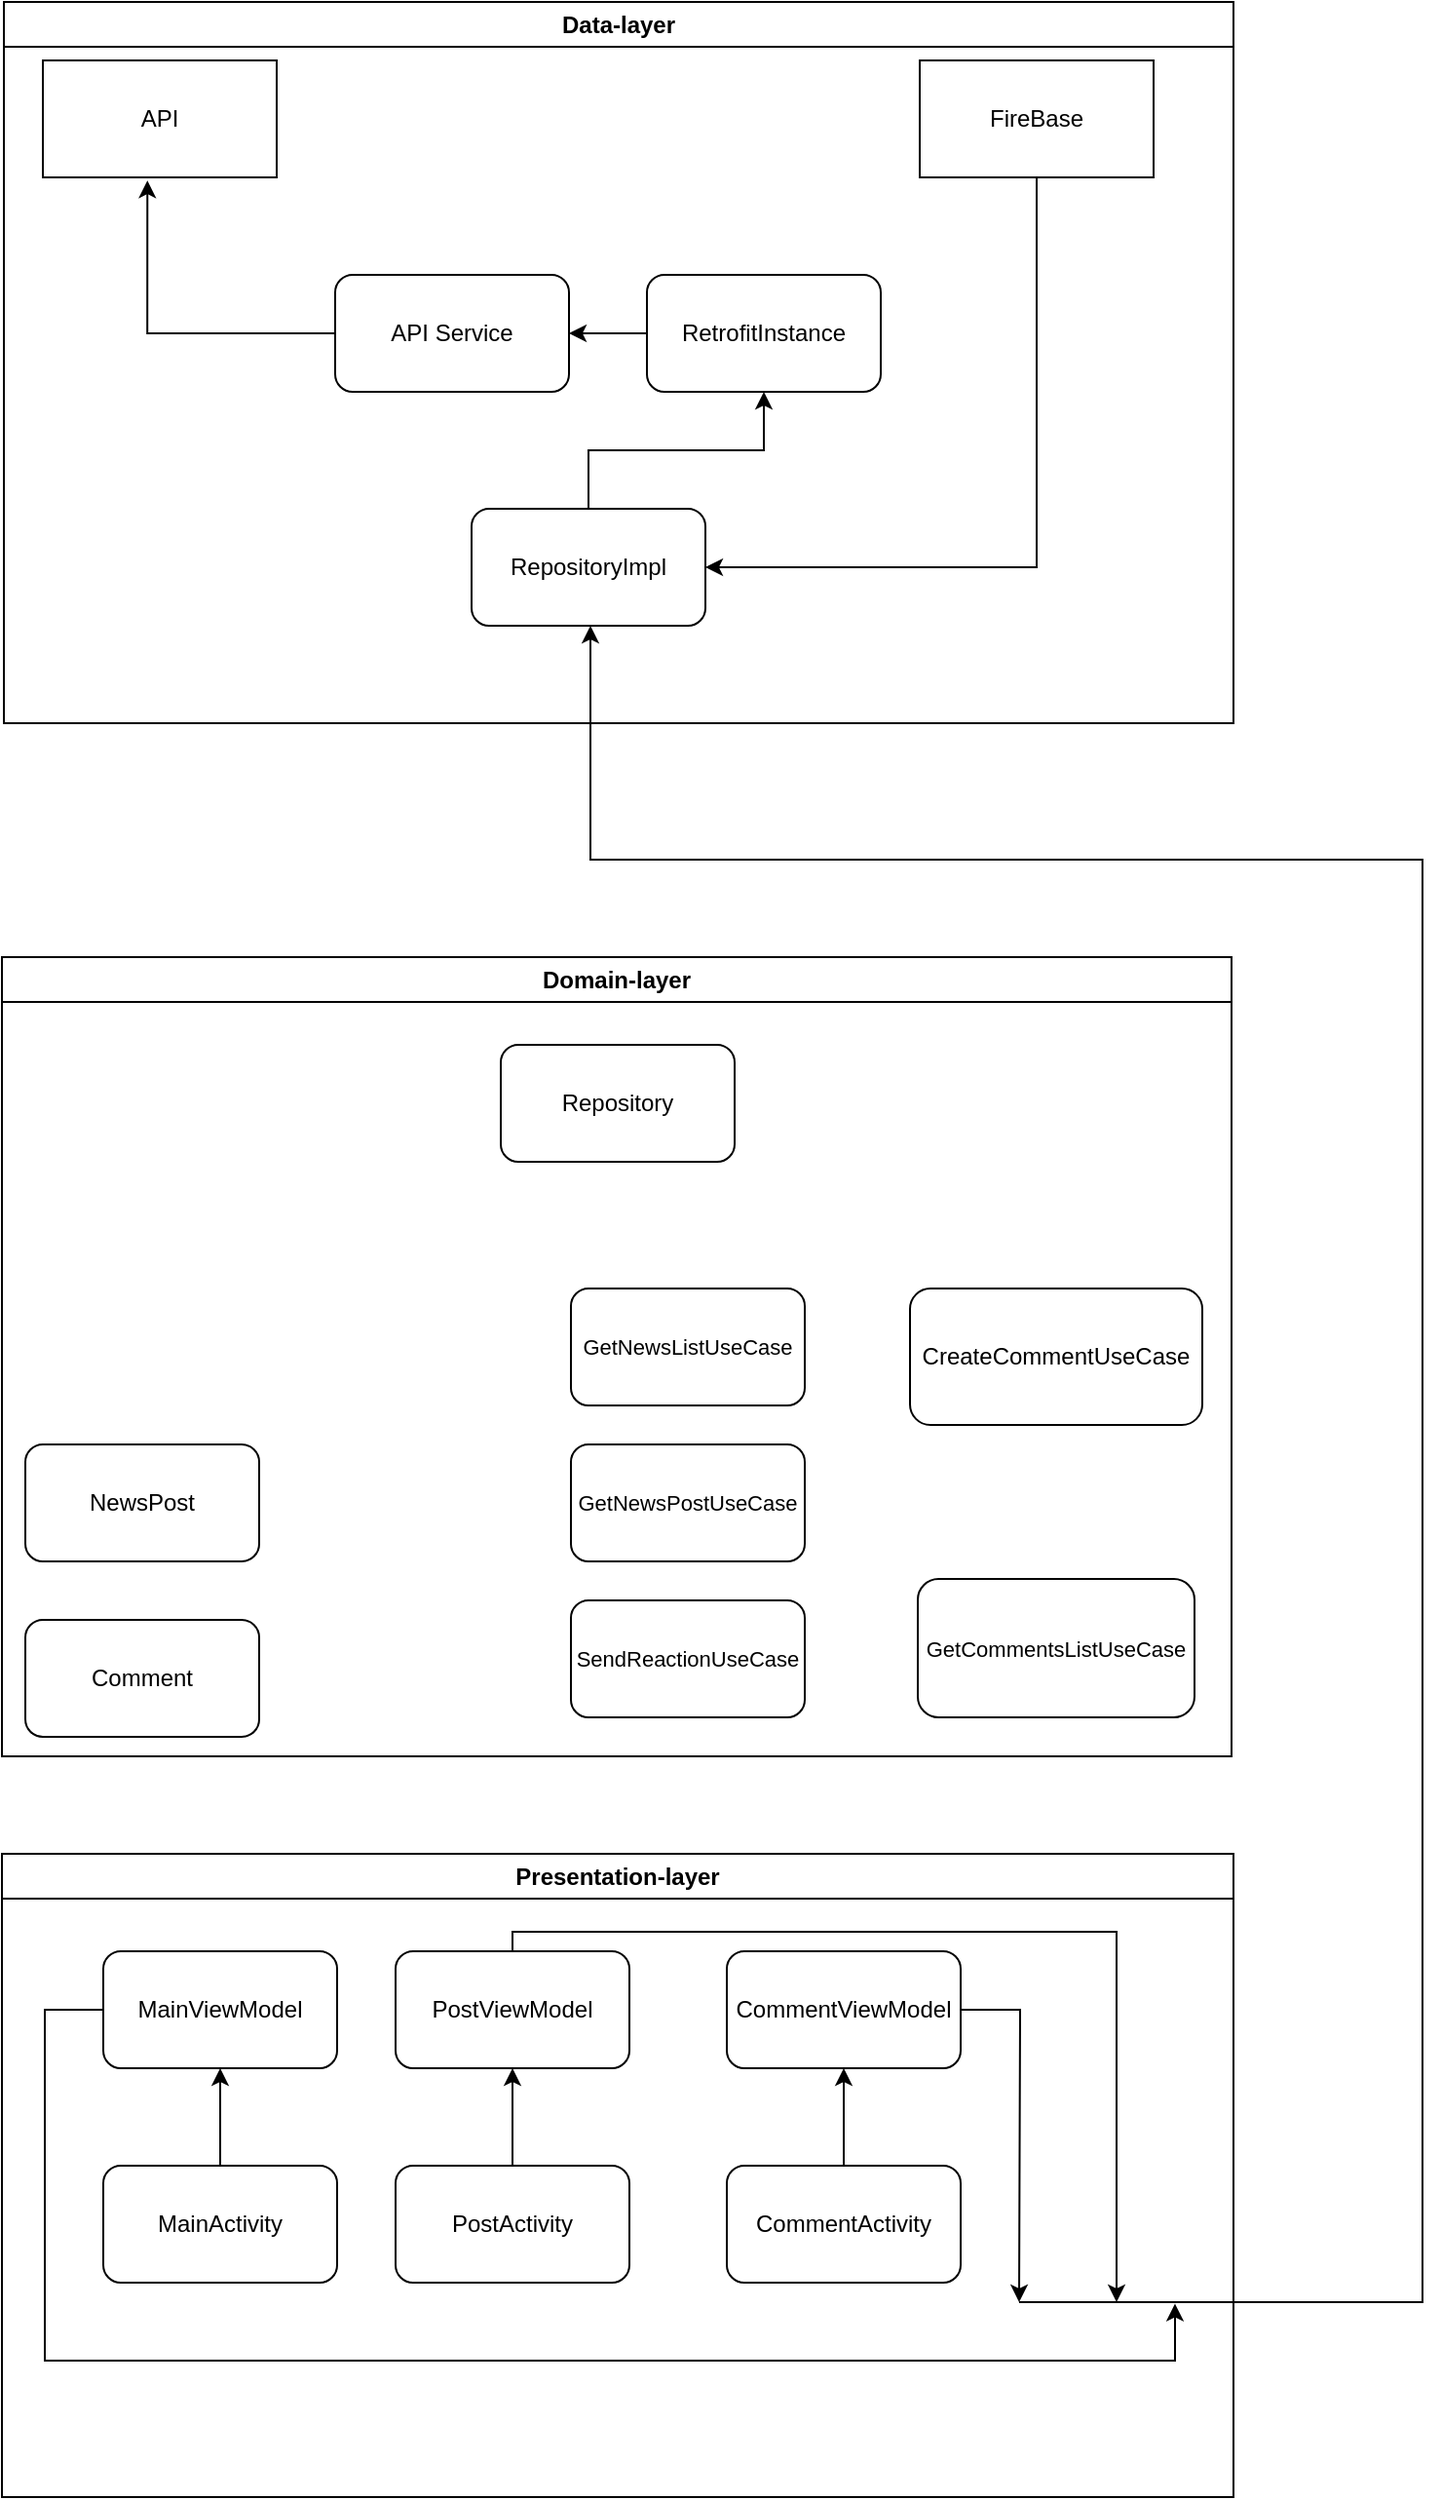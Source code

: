 <mxfile version="21.7.5" type="github">
  <diagram name="Страница — 1" id="81KTHNVCq4uO8vhRjPFY">
    <mxGraphModel dx="1615" dy="822" grid="1" gridSize="10" guides="1" tooltips="1" connect="1" arrows="1" fold="1" page="1" pageScale="1" pageWidth="827" pageHeight="1169" math="0" shadow="0">
      <root>
        <mxCell id="0" />
        <mxCell id="1" parent="0" />
        <mxCell id="CT68_Ke5vsG9kClYCJAh-1" value="API" style="rounded=0;whiteSpace=wrap;html=1;" vertex="1" parent="1">
          <mxGeometry x="119" y="50" width="120" height="60" as="geometry" />
        </mxCell>
        <mxCell id="CT68_Ke5vsG9kClYCJAh-8" style="edgeStyle=orthogonalEdgeStyle;rounded=0;orthogonalLoop=1;jettySize=auto;html=1;exitX=0.5;exitY=1;exitDx=0;exitDy=0;entryX=1;entryY=0.5;entryDx=0;entryDy=0;" edge="1" parent="1" source="CT68_Ke5vsG9kClYCJAh-2" target="CT68_Ke5vsG9kClYCJAh-5">
          <mxGeometry relative="1" as="geometry" />
        </mxCell>
        <mxCell id="CT68_Ke5vsG9kClYCJAh-2" value="FireBase" style="rounded=0;whiteSpace=wrap;html=1;" vertex="1" parent="1">
          <mxGeometry x="569" y="50" width="120" height="60" as="geometry" />
        </mxCell>
        <mxCell id="CT68_Ke5vsG9kClYCJAh-6" style="edgeStyle=orthogonalEdgeStyle;rounded=0;orthogonalLoop=1;jettySize=auto;html=1;entryX=0.447;entryY=1.027;entryDx=0;entryDy=0;entryPerimeter=0;" edge="1" parent="1" source="CT68_Ke5vsG9kClYCJAh-4" target="CT68_Ke5vsG9kClYCJAh-1">
          <mxGeometry relative="1" as="geometry" />
        </mxCell>
        <mxCell id="CT68_Ke5vsG9kClYCJAh-4" value="API Service" style="rounded=1;whiteSpace=wrap;html=1;" vertex="1" parent="1">
          <mxGeometry x="269" y="160" width="120" height="60" as="geometry" />
        </mxCell>
        <mxCell id="CT68_Ke5vsG9kClYCJAh-12" style="edgeStyle=orthogonalEdgeStyle;rounded=0;orthogonalLoop=1;jettySize=auto;html=1;entryX=0.5;entryY=1;entryDx=0;entryDy=0;" edge="1" parent="1" source="CT68_Ke5vsG9kClYCJAh-5" target="CT68_Ke5vsG9kClYCJAh-10">
          <mxGeometry relative="1" as="geometry" />
        </mxCell>
        <mxCell id="CT68_Ke5vsG9kClYCJAh-5" value="RepositoryImpl" style="rounded=1;whiteSpace=wrap;html=1;" vertex="1" parent="1">
          <mxGeometry x="339" y="280" width="120" height="60" as="geometry" />
        </mxCell>
        <mxCell id="CT68_Ke5vsG9kClYCJAh-11" style="edgeStyle=orthogonalEdgeStyle;rounded=0;orthogonalLoop=1;jettySize=auto;html=1;" edge="1" parent="1" source="CT68_Ke5vsG9kClYCJAh-10" target="CT68_Ke5vsG9kClYCJAh-4">
          <mxGeometry relative="1" as="geometry" />
        </mxCell>
        <mxCell id="CT68_Ke5vsG9kClYCJAh-10" value="RetrofitInstance" style="rounded=1;whiteSpace=wrap;html=1;" vertex="1" parent="1">
          <mxGeometry x="429" y="160" width="120" height="60" as="geometry" />
        </mxCell>
        <mxCell id="CT68_Ke5vsG9kClYCJAh-23" value="Domain-layer" style="swimlane;whiteSpace=wrap;html=1;" vertex="1" parent="1">
          <mxGeometry x="98" y="510" width="631" height="410" as="geometry" />
        </mxCell>
        <mxCell id="CT68_Ke5vsG9kClYCJAh-13" value="NewsPost" style="rounded=1;whiteSpace=wrap;html=1;" vertex="1" parent="CT68_Ke5vsG9kClYCJAh-23">
          <mxGeometry x="12" y="250" width="120" height="60" as="geometry" />
        </mxCell>
        <mxCell id="CT68_Ke5vsG9kClYCJAh-14" value="Comment" style="rounded=1;whiteSpace=wrap;html=1;" vertex="1" parent="CT68_Ke5vsG9kClYCJAh-23">
          <mxGeometry x="12" y="340" width="120" height="60" as="geometry" />
        </mxCell>
        <mxCell id="CT68_Ke5vsG9kClYCJAh-15" value="&lt;font style=&quot;font-size: 11px;&quot;&gt;GetNewsListUseCase&lt;/font&gt;" style="rounded=1;whiteSpace=wrap;html=1;" vertex="1" parent="CT68_Ke5vsG9kClYCJAh-23">
          <mxGeometry x="292" y="170" width="120" height="60" as="geometry" />
        </mxCell>
        <mxCell id="CT68_Ke5vsG9kClYCJAh-18" value="&lt;font style=&quot;font-size: 11px;&quot;&gt;GetNewsPostUseCase&lt;/font&gt;" style="rounded=1;whiteSpace=wrap;html=1;" vertex="1" parent="CT68_Ke5vsG9kClYCJAh-23">
          <mxGeometry x="292" y="250" width="120" height="60" as="geometry" />
        </mxCell>
        <mxCell id="CT68_Ke5vsG9kClYCJAh-17" value="&lt;font style=&quot;font-size: 11px;&quot;&gt;GetCommentsListUseCase&lt;/font&gt;" style="rounded=1;whiteSpace=wrap;html=1;" vertex="1" parent="CT68_Ke5vsG9kClYCJAh-23">
          <mxGeometry x="470" y="319" width="142" height="71" as="geometry" />
        </mxCell>
        <mxCell id="CT68_Ke5vsG9kClYCJAh-21" value="&lt;font style=&quot;font-size: 12px;&quot;&gt;CreateCommentUseCase&lt;/font&gt;" style="rounded=1;whiteSpace=wrap;html=1;" vertex="1" parent="CT68_Ke5vsG9kClYCJAh-23">
          <mxGeometry x="466" y="170" width="150" height="70" as="geometry" />
        </mxCell>
        <mxCell id="CT68_Ke5vsG9kClYCJAh-20" value="&lt;span style=&quot;font-size: 11px;&quot;&gt;SendReactionUseCase&lt;/span&gt;" style="rounded=1;whiteSpace=wrap;html=1;" vertex="1" parent="CT68_Ke5vsG9kClYCJAh-23">
          <mxGeometry x="292" y="330" width="120" height="60" as="geometry" />
        </mxCell>
        <mxCell id="CT68_Ke5vsG9kClYCJAh-29" value="Repository" style="rounded=1;whiteSpace=wrap;html=1;" vertex="1" parent="CT68_Ke5vsG9kClYCJAh-23">
          <mxGeometry x="256" y="45" width="120" height="60" as="geometry" />
        </mxCell>
        <mxCell id="CT68_Ke5vsG9kClYCJAh-24" value="Data-layer" style="swimlane;whiteSpace=wrap;html=1;startSize=23;" vertex="1" parent="1">
          <mxGeometry x="99" y="20" width="631" height="370" as="geometry" />
        </mxCell>
        <mxCell id="CT68_Ke5vsG9kClYCJAh-36" style="edgeStyle=orthogonalEdgeStyle;rounded=0;orthogonalLoop=1;jettySize=auto;html=1;" edge="1" parent="1">
          <mxGeometry relative="1" as="geometry">
            <mxPoint x="620" y="1200" as="sourcePoint" />
            <mxPoint x="400" y="340" as="targetPoint" />
            <Array as="points">
              <mxPoint x="827" y="1200" />
              <mxPoint x="827" y="460" />
            </Array>
          </mxGeometry>
        </mxCell>
        <mxCell id="CT68_Ke5vsG9kClYCJAh-31" value="Presentation-layer" style="swimlane;whiteSpace=wrap;html=1;" vertex="1" parent="1">
          <mxGeometry x="98" y="970" width="632" height="330" as="geometry" />
        </mxCell>
        <mxCell id="CT68_Ke5vsG9kClYCJAh-41" value="" style="edgeStyle=orthogonalEdgeStyle;rounded=0;orthogonalLoop=1;jettySize=auto;html=1;" edge="1" parent="CT68_Ke5vsG9kClYCJAh-31" source="CT68_Ke5vsG9kClYCJAh-32" target="CT68_Ke5vsG9kClYCJAh-33">
          <mxGeometry relative="1" as="geometry" />
        </mxCell>
        <mxCell id="CT68_Ke5vsG9kClYCJAh-32" value="MainActivity" style="rounded=1;whiteSpace=wrap;html=1;" vertex="1" parent="CT68_Ke5vsG9kClYCJAh-31">
          <mxGeometry x="52" y="160" width="120" height="60" as="geometry" />
        </mxCell>
        <mxCell id="CT68_Ke5vsG9kClYCJAh-49" style="edgeStyle=orthogonalEdgeStyle;rounded=0;orthogonalLoop=1;jettySize=auto;html=1;exitX=0;exitY=0.5;exitDx=0;exitDy=0;" edge="1" parent="CT68_Ke5vsG9kClYCJAh-31" source="CT68_Ke5vsG9kClYCJAh-33">
          <mxGeometry relative="1" as="geometry">
            <mxPoint x="602" y="230.8" as="targetPoint" />
            <Array as="points">
              <mxPoint x="22" y="80" />
              <mxPoint x="22" y="260" />
              <mxPoint x="602" y="260" />
            </Array>
          </mxGeometry>
        </mxCell>
        <mxCell id="CT68_Ke5vsG9kClYCJAh-33" value="MainViewModel" style="rounded=1;whiteSpace=wrap;html=1;" vertex="1" parent="CT68_Ke5vsG9kClYCJAh-31">
          <mxGeometry x="52" y="50" width="120" height="60" as="geometry" />
        </mxCell>
        <mxCell id="CT68_Ke5vsG9kClYCJAh-40" value="" style="edgeStyle=orthogonalEdgeStyle;rounded=0;orthogonalLoop=1;jettySize=auto;html=1;" edge="1" parent="CT68_Ke5vsG9kClYCJAh-31" source="CT68_Ke5vsG9kClYCJAh-34" target="CT68_Ke5vsG9kClYCJAh-35">
          <mxGeometry relative="1" as="geometry" />
        </mxCell>
        <mxCell id="CT68_Ke5vsG9kClYCJAh-34" value="PostActivity" style="rounded=1;whiteSpace=wrap;html=1;" vertex="1" parent="CT68_Ke5vsG9kClYCJAh-31">
          <mxGeometry x="202" y="160" width="120" height="60" as="geometry" />
        </mxCell>
        <mxCell id="CT68_Ke5vsG9kClYCJAh-47" style="edgeStyle=orthogonalEdgeStyle;rounded=0;orthogonalLoop=1;jettySize=auto;html=1;" edge="1" parent="CT68_Ke5vsG9kClYCJAh-31" source="CT68_Ke5vsG9kClYCJAh-35">
          <mxGeometry relative="1" as="geometry">
            <mxPoint x="572" y="230" as="targetPoint" />
            <Array as="points">
              <mxPoint x="262" y="40" />
              <mxPoint x="572" y="40" />
            </Array>
          </mxGeometry>
        </mxCell>
        <mxCell id="CT68_Ke5vsG9kClYCJAh-35" value="PostViewModel" style="rounded=1;whiteSpace=wrap;html=1;" vertex="1" parent="CT68_Ke5vsG9kClYCJAh-31">
          <mxGeometry x="202" y="50" width="120" height="60" as="geometry" />
        </mxCell>
        <mxCell id="CT68_Ke5vsG9kClYCJAh-45" style="edgeStyle=orthogonalEdgeStyle;rounded=0;orthogonalLoop=1;jettySize=auto;html=1;" edge="1" parent="CT68_Ke5vsG9kClYCJAh-31" source="CT68_Ke5vsG9kClYCJAh-42">
          <mxGeometry relative="1" as="geometry">
            <mxPoint x="522" y="230" as="targetPoint" />
          </mxGeometry>
        </mxCell>
        <mxCell id="CT68_Ke5vsG9kClYCJAh-42" value="CommentViewModel" style="rounded=1;whiteSpace=wrap;html=1;" vertex="1" parent="CT68_Ke5vsG9kClYCJAh-31">
          <mxGeometry x="372" y="50" width="120" height="60" as="geometry" />
        </mxCell>
        <mxCell id="CT68_Ke5vsG9kClYCJAh-44" value="" style="edgeStyle=orthogonalEdgeStyle;rounded=0;orthogonalLoop=1;jettySize=auto;html=1;" edge="1" parent="CT68_Ke5vsG9kClYCJAh-31" source="CT68_Ke5vsG9kClYCJAh-43" target="CT68_Ke5vsG9kClYCJAh-42">
          <mxGeometry relative="1" as="geometry" />
        </mxCell>
        <mxCell id="CT68_Ke5vsG9kClYCJAh-43" value="CommentActivity" style="rounded=1;whiteSpace=wrap;html=1;" vertex="1" parent="CT68_Ke5vsG9kClYCJAh-31">
          <mxGeometry x="372" y="160" width="120" height="60" as="geometry" />
        </mxCell>
      </root>
    </mxGraphModel>
  </diagram>
</mxfile>
